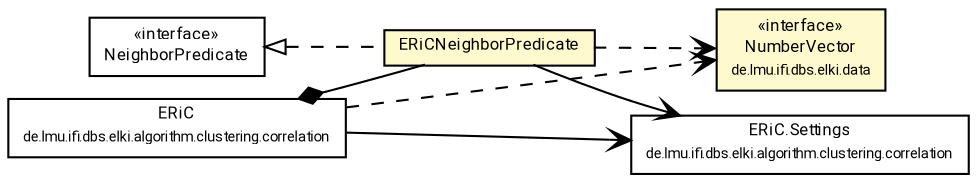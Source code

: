 #!/usr/local/bin/dot
#
# Class diagram 
# Generated by UMLGraph version R5_7_2-60-g0e99a6 (http://www.spinellis.gr/umlgraph/)
#

digraph G {
	graph [fontnames="svg"]
	edge [fontname="Roboto",fontsize=7,labelfontname="Roboto",labelfontsize=7,color="black"];
	node [fontname="Roboto",fontcolor="black",fontsize=8,shape=plaintext,margin=0,width=0,height=0];
	nodesep=0.15;
	ranksep=0.25;
	rankdir=LR;
	// de.lmu.ifi.dbs.elki.algorithm.clustering.correlation.ERiC<V extends de.lmu.ifi.dbs.elki.data.NumberVector>
	c3776030 [label=<<table title="de.lmu.ifi.dbs.elki.algorithm.clustering.correlation.ERiC" border="0" cellborder="1" cellspacing="0" cellpadding="2" href="../correlation/ERiC.html" target="_parent">
		<tr><td><table border="0" cellspacing="0" cellpadding="1">
		<tr><td align="center" balign="center"> <font face="Roboto">ERiC</font> </td></tr>
		<tr><td align="center" balign="center"> <font face="Roboto" point-size="7.0">de.lmu.ifi.dbs.elki.algorithm.clustering.correlation</font> </td></tr>
		</table></td></tr>
		</table>>, URL="../correlation/ERiC.html"];
	// de.lmu.ifi.dbs.elki.algorithm.clustering.correlation.ERiC.Settings
	c3776031 [label=<<table title="de.lmu.ifi.dbs.elki.algorithm.clustering.correlation.ERiC.Settings" border="0" cellborder="1" cellspacing="0" cellpadding="2" href="../correlation/ERiC.Settings.html" target="_parent">
		<tr><td><table border="0" cellspacing="0" cellpadding="1">
		<tr><td align="center" balign="center"> <font face="Roboto">ERiC.Settings</font> </td></tr>
		<tr><td align="center" balign="center"> <font face="Roboto" point-size="7.0">de.lmu.ifi.dbs.elki.algorithm.clustering.correlation</font> </td></tr>
		</table></td></tr>
		</table>>, URL="../correlation/ERiC.Settings.html"];
	// de.lmu.ifi.dbs.elki.algorithm.clustering.gdbscan.ERiCNeighborPredicate<V extends de.lmu.ifi.dbs.elki.data.NumberVector>
	c3776247 [label=<<table title="de.lmu.ifi.dbs.elki.algorithm.clustering.gdbscan.ERiCNeighborPredicate" border="0" cellborder="1" cellspacing="0" cellpadding="2" bgcolor="lemonChiffon" href="ERiCNeighborPredicate.html" target="_parent">
		<tr><td><table border="0" cellspacing="0" cellpadding="1">
		<tr><td align="center" balign="center"> <font face="Roboto">ERiCNeighborPredicate</font> </td></tr>
		</table></td></tr>
		</table>>, URL="ERiCNeighborPredicate.html"];
	// de.lmu.ifi.dbs.elki.algorithm.clustering.gdbscan.NeighborPredicate<T>
	c3776258 [label=<<table title="de.lmu.ifi.dbs.elki.algorithm.clustering.gdbscan.NeighborPredicate" border="0" cellborder="1" cellspacing="0" cellpadding="2" href="NeighborPredicate.html" target="_parent">
		<tr><td><table border="0" cellspacing="0" cellpadding="1">
		<tr><td align="center" balign="center"> &#171;interface&#187; </td></tr>
		<tr><td align="center" balign="center"> <font face="Roboto">NeighborPredicate</font> </td></tr>
		</table></td></tr>
		</table>>, URL="NeighborPredicate.html"];
	// de.lmu.ifi.dbs.elki.data.NumberVector
	c3776458 [label=<<table title="de.lmu.ifi.dbs.elki.data.NumberVector" border="0" cellborder="1" cellspacing="0" cellpadding="2" bgcolor="LemonChiffon" href="../../../data/NumberVector.html" target="_parent">
		<tr><td><table border="0" cellspacing="0" cellpadding="1">
		<tr><td align="center" balign="center"> &#171;interface&#187; </td></tr>
		<tr><td align="center" balign="center"> <font face="Roboto">NumberVector</font> </td></tr>
		<tr><td align="center" balign="center"> <font face="Roboto" point-size="7.0">de.lmu.ifi.dbs.elki.data</font> </td></tr>
		</table></td></tr>
		</table>>, URL="../../../data/NumberVector.html"];
	// de.lmu.ifi.dbs.elki.algorithm.clustering.correlation.ERiC<V extends de.lmu.ifi.dbs.elki.data.NumberVector> composed de.lmu.ifi.dbs.elki.algorithm.clustering.gdbscan.ERiCNeighborPredicate<V extends de.lmu.ifi.dbs.elki.data.NumberVector>
	c3776030 -> c3776247 [arrowhead=none,arrowtail=diamond,dir=back,weight=6];
	// de.lmu.ifi.dbs.elki.algorithm.clustering.gdbscan.ERiCNeighborPredicate<V extends de.lmu.ifi.dbs.elki.data.NumberVector> implements de.lmu.ifi.dbs.elki.algorithm.clustering.gdbscan.NeighborPredicate<T>
	c3776258 -> c3776247 [arrowtail=empty,style=dashed,dir=back,weight=9];
	// de.lmu.ifi.dbs.elki.algorithm.clustering.correlation.ERiC<V extends de.lmu.ifi.dbs.elki.data.NumberVector> navassoc de.lmu.ifi.dbs.elki.algorithm.clustering.correlation.ERiC.Settings
	c3776030 -> c3776031 [arrowhead=open,weight=1];
	// de.lmu.ifi.dbs.elki.algorithm.clustering.gdbscan.ERiCNeighborPredicate<V extends de.lmu.ifi.dbs.elki.data.NumberVector> navassoc de.lmu.ifi.dbs.elki.algorithm.clustering.correlation.ERiC.Settings
	c3776247 -> c3776031 [arrowhead=open,weight=1];
	// de.lmu.ifi.dbs.elki.algorithm.clustering.correlation.ERiC<V extends de.lmu.ifi.dbs.elki.data.NumberVector> depend de.lmu.ifi.dbs.elki.data.NumberVector
	c3776030 -> c3776458 [arrowhead=open,style=dashed,weight=0];
	// de.lmu.ifi.dbs.elki.algorithm.clustering.gdbscan.ERiCNeighborPredicate<V extends de.lmu.ifi.dbs.elki.data.NumberVector> depend de.lmu.ifi.dbs.elki.data.NumberVector
	c3776247 -> c3776458 [arrowhead=open,style=dashed,weight=0];
}

